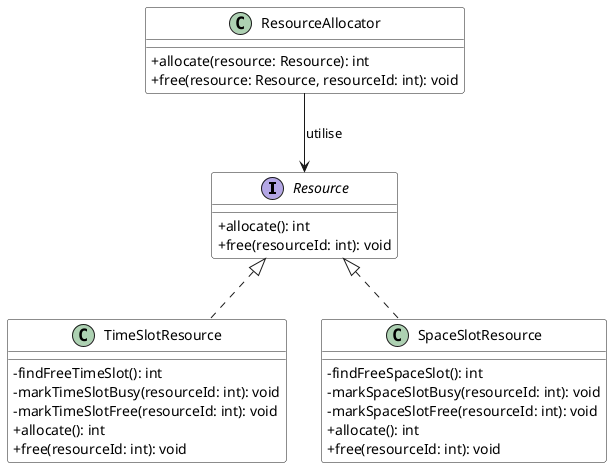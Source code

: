 @startuml

interface Resource {
  +allocate(): int
  +free(resourceId: int): void
}

class TimeSlotResource {
  -findFreeTimeSlot(): int
  -markTimeSlotBusy(resourceId: int): void
  -markTimeSlotFree(resourceId: int): void
  +allocate(): int
  +free(resourceId: int): void
}

class SpaceSlotResource {
  -findFreeSpaceSlot(): int
  -markSpaceSlotBusy(resourceId: int): void
  -markSpaceSlotFree(resourceId: int): void
  +allocate(): int
  +free(resourceId: int): void
}

class ResourceAllocator {
  +allocate(resource: Resource): int
  +free(resource: Resource, resourceId: int): void
}

Resource <|.. TimeSlotResource
Resource <|.. SpaceSlotResource
ResourceAllocator --> Resource : utilise

skinparam classAttributeIconSize 0
skinparam classFontColor #000000
skinparam classBackgroundColor #FFFFFF

@enduml